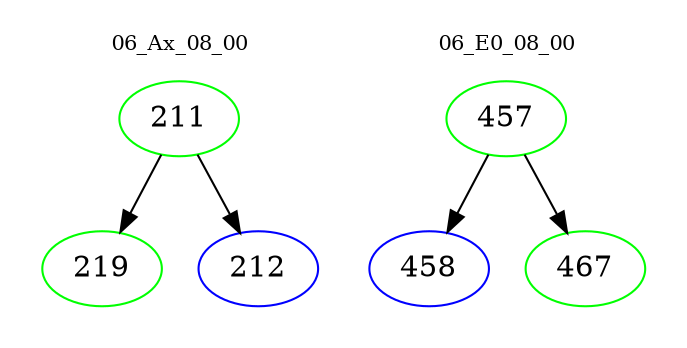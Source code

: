 digraph{
subgraph cluster_0 {
color = white
label = "06_Ax_08_00";
fontsize=10;
T0_211 [label="211", color="green"]
T0_211 -> T0_219 [color="black"]
T0_219 [label="219", color="green"]
T0_211 -> T0_212 [color="black"]
T0_212 [label="212", color="blue"]
}
subgraph cluster_1 {
color = white
label = "06_E0_08_00";
fontsize=10;
T1_457 [label="457", color="green"]
T1_457 -> T1_458 [color="black"]
T1_458 [label="458", color="blue"]
T1_457 -> T1_467 [color="black"]
T1_467 [label="467", color="green"]
}
}
